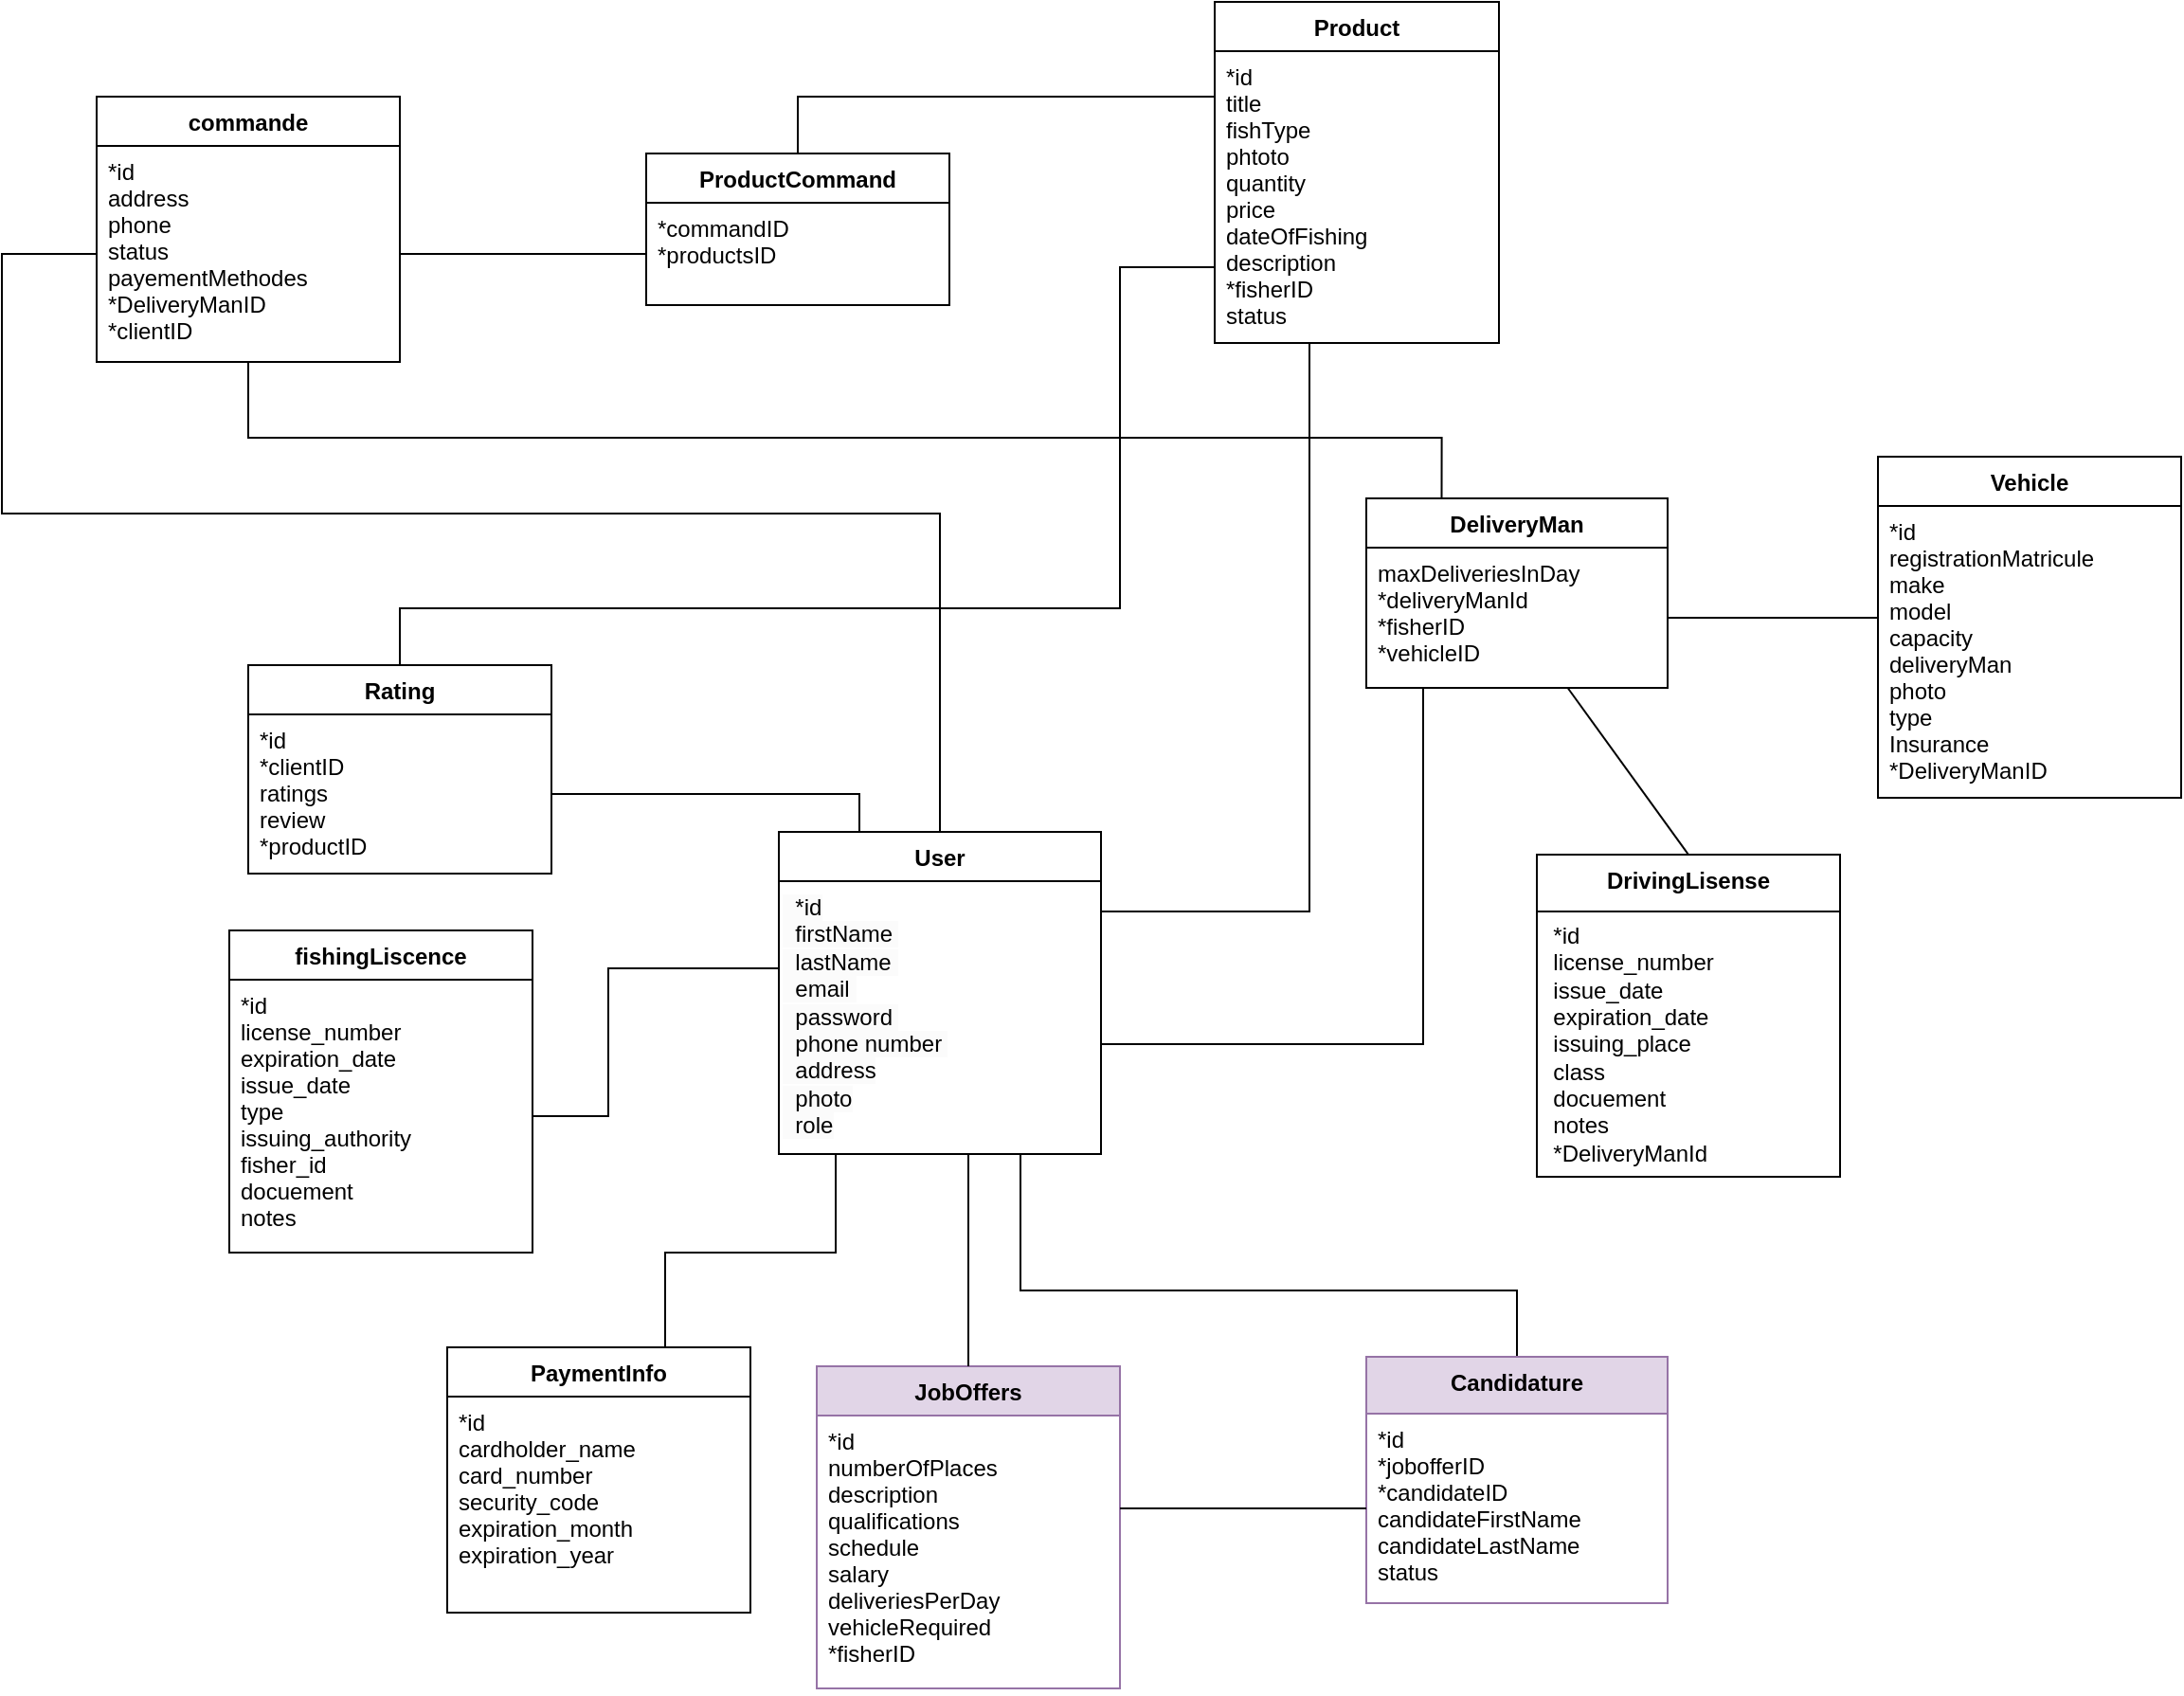<mxfile>
    <diagram name="Page-1" id="epNNROfHkKnDNLngfpTh">
        <mxGraphModel dx="563" dy="2588" grid="1" gridSize="10" guides="1" tooltips="1" connect="1" arrows="1" fold="1" page="1" pageScale="1" pageWidth="850" pageHeight="1100" math="0" shadow="0">
            <root>
                <mxCell id="0"/>
                <mxCell id="1" parent="0"/>
                <mxCell id="-N1TcMKGQXpCPjwiUiGK-138" style="edgeStyle=orthogonalEdgeStyle;rounded=0;orthogonalLoop=1;jettySize=auto;html=1;endArrow=none;endFill=0;" parent="1" source="-N1TcMKGQXpCPjwiUiGK-165" target="-N1TcMKGQXpCPjwiUiGK-45" edge="1">
                    <mxGeometry relative="1" as="geometry">
                        <mxPoint x="780" y="-1471.0" as="sourcePoint"/>
                        <Array as="points">
                            <mxPoint x="880" y="-1530"/>
                        </Array>
                    </mxGeometry>
                </mxCell>
                <mxCell id="-N1TcMKGQXpCPjwiUiGK-20" value=" DeliveryMan" style="swimlane;fontStyle=1;align=center;verticalAlign=top;childLayout=stackLayout;horizontal=1;startSize=26;horizontalStack=0;resizeParent=1;resizeParentMax=0;resizeLast=0;collapsible=1;marginBottom=0;" parent="1" vertex="1">
                    <mxGeometry x="910" y="-1748" width="159" height="100" as="geometry"/>
                </mxCell>
                <mxCell id="-N1TcMKGQXpCPjwiUiGK-21" value="maxDeliveriesInDay&#10;*deliveryManId&#10;*fisherID&#10;*vehicleID" style="text;strokeColor=none;fillColor=none;align=left;verticalAlign=top;spacingLeft=4;spacingRight=4;overflow=hidden;rotatable=0;points=[[0,0.5],[1,0.5]];portConstraint=eastwest;" parent="-N1TcMKGQXpCPjwiUiGK-20" vertex="1">
                    <mxGeometry y="26" width="159" height="74" as="geometry"/>
                </mxCell>
                <mxCell id="-N1TcMKGQXpCPjwiUiGK-40" value="Vehicle" style="swimlane;fontStyle=1;align=center;verticalAlign=top;childLayout=stackLayout;horizontal=1;startSize=26;horizontalStack=0;resizeParent=1;resizeParentMax=0;resizeLast=0;collapsible=1;marginBottom=0;" parent="1" vertex="1">
                    <mxGeometry x="1180" y="-1770" width="160" height="180" as="geometry">
                        <mxRectangle x="500" y="-190" width="70" height="30" as="alternateBounds"/>
                    </mxGeometry>
                </mxCell>
                <mxCell id="-N1TcMKGQXpCPjwiUiGK-41" value="*id&#10;registrationMatricule&#10;make&#10;model&#10;capacity &#10;deliveryMan&#10;photo&#10;type&#10;Insurance&#10;*DeliveryManID" style="text;strokeColor=none;fillColor=none;align=left;verticalAlign=top;spacingLeft=4;spacingRight=4;overflow=hidden;rotatable=0;points=[[0,0.5],[1,0.5]];portConstraint=eastwest;" parent="-N1TcMKGQXpCPjwiUiGK-40" vertex="1">
                    <mxGeometry y="26" width="160" height="154" as="geometry"/>
                </mxCell>
                <mxCell id="-N1TcMKGQXpCPjwiUiGK-44" value="Product" style="swimlane;fontStyle=1;align=center;verticalAlign=top;childLayout=stackLayout;horizontal=1;startSize=26;horizontalStack=0;resizeParent=1;resizeParentMax=0;resizeLast=0;collapsible=1;marginBottom=0;" parent="1" vertex="1">
                    <mxGeometry x="830" y="-2010" width="150" height="180" as="geometry">
                        <mxRectangle x="500" y="-190" width="70" height="30" as="alternateBounds"/>
                    </mxGeometry>
                </mxCell>
                <mxCell id="-N1TcMKGQXpCPjwiUiGK-45" value="*id&#10;title&#10;fishType&#10;phtoto&#10;quantity&#10;price&#10;dateOfFishing&#10;description&#10;*fisherID&#10;status " style="text;strokeColor=none;fillColor=none;align=left;verticalAlign=top;spacingLeft=4;spacingRight=4;overflow=hidden;rotatable=0;points=[[0,0.5],[1,0.5]];portConstraint=eastwest;" parent="-N1TcMKGQXpCPjwiUiGK-44" vertex="1">
                    <mxGeometry y="26" width="150" height="154" as="geometry"/>
                </mxCell>
                <mxCell id="-N1TcMKGQXpCPjwiUiGK-48" value="JobOffers" style="swimlane;fontStyle=1;align=center;verticalAlign=top;childLayout=stackLayout;horizontal=1;startSize=26;horizontalStack=0;resizeParent=1;resizeParentMax=0;resizeLast=0;collapsible=1;marginBottom=0;fillColor=#e1d5e7;strokeColor=#9673a6;" parent="1" vertex="1">
                    <mxGeometry x="620" y="-1290" width="160" height="170" as="geometry">
                        <mxRectangle x="500" y="-190" width="70" height="30" as="alternateBounds"/>
                    </mxGeometry>
                </mxCell>
                <mxCell id="-N1TcMKGQXpCPjwiUiGK-49" value="*id&#10;numberOfPlaces&#10;description&#10;qualifications&#10;schedule&#10;salary&#10;deliveriesPerDay&#10;vehicleRequired&#10;*fisherID" style="text;strokeColor=none;fillColor=none;align=left;verticalAlign=top;spacingLeft=4;spacingRight=4;overflow=hidden;rotatable=0;points=[[0,0.5],[1,0.5]];portConstraint=eastwest;" parent="-N1TcMKGQXpCPjwiUiGK-48" vertex="1">
                    <mxGeometry y="26" width="160" height="144" as="geometry"/>
                </mxCell>
                <mxCell id="-N1TcMKGQXpCPjwiUiGK-74" value="commande" style="swimlane;fontStyle=1;align=center;verticalAlign=top;childLayout=stackLayout;horizontal=1;startSize=26;horizontalStack=0;resizeParent=1;resizeParentMax=0;resizeLast=0;collapsible=1;marginBottom=0;" parent="1" vertex="1">
                    <mxGeometry x="240" y="-1960" width="160" height="140" as="geometry"/>
                </mxCell>
                <mxCell id="-N1TcMKGQXpCPjwiUiGK-75" value="*id&#10;address&#10;phone&#10;status&#10;payementMethodes&#10;*DeliveryManID&#10;*clientID" style="text;strokeColor=none;fillColor=none;align=left;verticalAlign=top;spacingLeft=4;spacingRight=4;overflow=hidden;rotatable=0;points=[[0,0.5],[1,0.5]];portConstraint=eastwest;fontStyle=0" parent="-N1TcMKGQXpCPjwiUiGK-74" vertex="1">
                    <mxGeometry y="26" width="160" height="114" as="geometry"/>
                </mxCell>
                <mxCell id="-N1TcMKGQXpCPjwiUiGK-135" style="edgeStyle=orthogonalEdgeStyle;rounded=0;orthogonalLoop=1;jettySize=auto;html=1;endArrow=none;endFill=0;exitX=0.5;exitY=0;exitDx=0;exitDy=0;" parent="1" source="-N1TcMKGQXpCPjwiUiGK-107" target="-N1TcMKGQXpCPjwiUiGK-45" edge="1">
                    <mxGeometry relative="1" as="geometry">
                        <mxPoint x="620" y="-1652.0" as="targetPoint"/>
                        <Array as="points">
                            <mxPoint x="400" y="-1690"/>
                            <mxPoint x="780" y="-1690"/>
                            <mxPoint x="780" y="-1870"/>
                        </Array>
                    </mxGeometry>
                </mxCell>
                <mxCell id="-N1TcMKGQXpCPjwiUiGK-107" value="Rating" style="swimlane;fontStyle=1;align=center;verticalAlign=top;childLayout=stackLayout;horizontal=1;startSize=26;horizontalStack=0;resizeParent=1;resizeParentMax=0;resizeLast=0;collapsible=1;marginBottom=0;" parent="1" vertex="1">
                    <mxGeometry x="320" y="-1660" width="160" height="110" as="geometry">
                        <mxRectangle x="500" y="-190" width="70" height="30" as="alternateBounds"/>
                    </mxGeometry>
                </mxCell>
                <mxCell id="-N1TcMKGQXpCPjwiUiGK-108" value="*id &#10;*clientID&#10;ratings&#10;review&#10;*productID" style="text;strokeColor=none;fillColor=none;align=left;verticalAlign=top;spacingLeft=4;spacingRight=4;overflow=hidden;rotatable=0;points=[[0,0.5],[1,0.5]];portConstraint=eastwest;" parent="-N1TcMKGQXpCPjwiUiGK-107" vertex="1">
                    <mxGeometry y="26" width="160" height="84" as="geometry"/>
                </mxCell>
                <mxCell id="-N1TcMKGQXpCPjwiUiGK-139" style="edgeStyle=orthogonalEdgeStyle;rounded=0;orthogonalLoop=1;jettySize=auto;html=1;entryX=0.25;entryY=0;entryDx=0;entryDy=0;endArrow=none;endFill=0;" parent="1" source="-N1TcMKGQXpCPjwiUiGK-75" target="-N1TcMKGQXpCPjwiUiGK-20" edge="1">
                    <mxGeometry relative="1" as="geometry">
                        <Array as="points">
                            <mxPoint x="320" y="-1780"/>
                            <mxPoint x="950" y="-1780"/>
                        </Array>
                    </mxGeometry>
                </mxCell>
                <mxCell id="-N1TcMKGQXpCPjwiUiGK-121" value="ProductCommand" style="swimlane;fontStyle=1;align=center;verticalAlign=top;childLayout=stackLayout;horizontal=1;startSize=26;horizontalStack=0;resizeParent=1;resizeParentMax=0;resizeLast=0;collapsible=1;marginBottom=0;" parent="1" vertex="1">
                    <mxGeometry x="530" y="-1930" width="160" height="80" as="geometry"/>
                </mxCell>
                <mxCell id="-N1TcMKGQXpCPjwiUiGK-122" value="*commandID&#10;*productsID&#10;" style="text;strokeColor=none;fillColor=none;align=left;verticalAlign=top;spacingLeft=4;spacingRight=4;overflow=hidden;rotatable=0;points=[[0,0.5],[1,0.5]];portConstraint=eastwest;fontStyle=0" parent="-N1TcMKGQXpCPjwiUiGK-121" vertex="1">
                    <mxGeometry y="26" width="160" height="54" as="geometry"/>
                </mxCell>
                <mxCell id="-N1TcMKGQXpCPjwiUiGK-123" style="edgeStyle=orthogonalEdgeStyle;rounded=0;orthogonalLoop=1;jettySize=auto;html=1;exitX=1;exitY=0.5;exitDx=0;exitDy=0;endArrow=none;endFill=0;" parent="1" source="-N1TcMKGQXpCPjwiUiGK-75" target="-N1TcMKGQXpCPjwiUiGK-122" edge="1">
                    <mxGeometry relative="1" as="geometry"/>
                </mxCell>
                <mxCell id="-N1TcMKGQXpCPjwiUiGK-124" style="edgeStyle=orthogonalEdgeStyle;rounded=0;orthogonalLoop=1;jettySize=auto;html=1;endArrow=none;endFill=0;entryX=0.5;entryY=0;entryDx=0;entryDy=0;" parent="1" source="-N1TcMKGQXpCPjwiUiGK-45" target="-N1TcMKGQXpCPjwiUiGK-121" edge="1">
                    <mxGeometry relative="1" as="geometry">
                        <mxPoint x="830" y="-1901" as="sourcePoint"/>
                        <mxPoint x="690" y="-1836" as="targetPoint"/>
                        <Array as="points">
                            <mxPoint x="610" y="-1960"/>
                        </Array>
                    </mxGeometry>
                </mxCell>
                <mxCell id="-N1TcMKGQXpCPjwiUiGK-127" style="edgeStyle=orthogonalEdgeStyle;rounded=0;orthogonalLoop=1;jettySize=auto;html=1;exitX=1;exitY=0.5;exitDx=0;exitDy=0;endArrow=none;endFill=0;" parent="1" source="-N1TcMKGQXpCPjwiUiGK-21" target="-N1TcMKGQXpCPjwiUiGK-41" edge="1">
                    <mxGeometry relative="1" as="geometry">
                        <mxPoint x="1150" y="-1680.0" as="targetPoint"/>
                        <Array as="points">
                            <mxPoint x="1150" y="-1685"/>
                            <mxPoint x="1150" y="-1685"/>
                        </Array>
                    </mxGeometry>
                </mxCell>
                <mxCell id="-N1TcMKGQXpCPjwiUiGK-141" style="edgeStyle=orthogonalEdgeStyle;rounded=0;orthogonalLoop=1;jettySize=auto;html=1;endArrow=none;endFill=0;exitX=0.5;exitY=0;exitDx=0;exitDy=0;entryX=0;entryY=0.5;entryDx=0;entryDy=0;" parent="1" source="-N1TcMKGQXpCPjwiUiGK-164" target="-N1TcMKGQXpCPjwiUiGK-75" edge="1">
                    <mxGeometry relative="1" as="geometry">
                        <mxPoint x="550" y="-1810" as="targetPoint"/>
                        <mxPoint x="270" y="-1748" as="sourcePoint"/>
                        <Array as="points">
                            <mxPoint x="685" y="-1740"/>
                            <mxPoint x="190" y="-1740"/>
                            <mxPoint x="190" y="-1877"/>
                        </Array>
                    </mxGeometry>
                </mxCell>
                <mxCell id="-N1TcMKGQXpCPjwiUiGK-154" style="edgeStyle=orthogonalEdgeStyle;rounded=0;orthogonalLoop=1;jettySize=auto;html=1;endArrow=none;endFill=0;" parent="1" source="-N1TcMKGQXpCPjwiUiGK-165" target="-N1TcMKGQXpCPjwiUiGK-48" edge="1">
                    <mxGeometry relative="1" as="geometry">
                        <mxPoint x="700" y="-1401.0" as="sourcePoint"/>
                        <Array as="points">
                            <mxPoint x="700" y="-1380"/>
                            <mxPoint x="700" y="-1380"/>
                        </Array>
                    </mxGeometry>
                </mxCell>
                <mxCell id="-N1TcMKGQXpCPjwiUiGK-155" style="edgeStyle=orthogonalEdgeStyle;rounded=0;orthogonalLoop=1;jettySize=auto;html=1;endArrow=none;endFill=0;entryX=0.75;entryY=1;entryDx=0;entryDy=0;" parent="1" source="-N1TcMKGQXpCPjwiUiGK-97" target="-N1TcMKGQXpCPjwiUiGK-165" edge="1">
                    <mxGeometry relative="1" as="geometry">
                        <Array as="points">
                            <mxPoint x="990" y="-1330"/>
                            <mxPoint x="728" y="-1330"/>
                        </Array>
                    </mxGeometry>
                </mxCell>
                <mxCell id="-N1TcMKGQXpCPjwiUiGK-97" value="Candidature" style="swimlane;fontStyle=1;align=center;verticalAlign=top;childLayout=stackLayout;horizontal=1;startSize=30;horizontalStack=0;resizeParent=1;resizeParentMax=0;resizeLast=0;collapsible=1;marginBottom=0;fillColor=#e1d5e7;strokeColor=#9673a6;" parent="1" vertex="1">
                    <mxGeometry x="910" y="-1295" width="159" height="130" as="geometry">
                        <mxRectangle x="500" y="-190" width="70" height="30" as="alternateBounds"/>
                    </mxGeometry>
                </mxCell>
                <mxCell id="-N1TcMKGQXpCPjwiUiGK-98" value="*id&#10;*jobofferID&#10;*candidateID&#10;candidateFirstName&#10;candidateLastName&#10;status" style="text;strokeColor=none;fillColor=none;align=left;verticalAlign=top;spacingLeft=4;spacingRight=4;overflow=hidden;rotatable=0;points=[[0,0.5],[1,0.5]];portConstraint=eastwest;" parent="-N1TcMKGQXpCPjwiUiGK-97" vertex="1">
                    <mxGeometry y="30" width="159" height="100" as="geometry"/>
                </mxCell>
                <mxCell id="-N1TcMKGQXpCPjwiUiGK-156" style="edgeStyle=orthogonalEdgeStyle;rounded=0;orthogonalLoop=1;jettySize=auto;html=1;endArrow=none;endFill=0;" parent="1" source="-N1TcMKGQXpCPjwiUiGK-98" target="-N1TcMKGQXpCPjwiUiGK-49" edge="1">
                    <mxGeometry relative="1" as="geometry">
                        <Array as="points">
                            <mxPoint x="959" y="-1200"/>
                        </Array>
                    </mxGeometry>
                </mxCell>
                <mxCell id="-N1TcMKGQXpCPjwiUiGK-157" style="edgeStyle=orthogonalEdgeStyle;rounded=0;orthogonalLoop=1;jettySize=auto;html=1;endArrow=none;endFill=0;entryX=1;entryY=0.5;entryDx=0;entryDy=0;exitX=0.25;exitY=0;exitDx=0;exitDy=0;" parent="1" source="-N1TcMKGQXpCPjwiUiGK-164" target="-N1TcMKGQXpCPjwiUiGK-108" edge="1">
                    <mxGeometry relative="1" as="geometry">
                        <Array as="points">
                            <mxPoint x="643" y="-1592"/>
                        </Array>
                    </mxGeometry>
                </mxCell>
                <mxCell id="-N1TcMKGQXpCPjwiUiGK-162" value="fishingLiscence" style="swimlane;fontStyle=1;align=center;verticalAlign=top;childLayout=stackLayout;horizontal=1;startSize=26;horizontalStack=0;resizeParent=1;resizeParentMax=0;resizeLast=0;collapsible=1;marginBottom=0;" parent="1" vertex="1">
                    <mxGeometry x="310" y="-1520" width="160" height="170" as="geometry">
                        <mxRectangle x="500" y="-190" width="70" height="30" as="alternateBounds"/>
                    </mxGeometry>
                </mxCell>
                <mxCell id="-N1TcMKGQXpCPjwiUiGK-163" value="*id&#10;license_number&#10;expiration_date&#10;issue_date&#10;type &#10;issuing_authority&#10;fisher_id&#10;docuement&#10;notes" style="text;strokeColor=none;fillColor=none;align=left;verticalAlign=top;spacingLeft=4;spacingRight=4;overflow=hidden;rotatable=0;points=[[0,0.5],[1,0.5]];portConstraint=eastwest;" parent="-N1TcMKGQXpCPjwiUiGK-162" vertex="1">
                    <mxGeometry y="26" width="160" height="144" as="geometry"/>
                </mxCell>
                <mxCell id="-N1TcMKGQXpCPjwiUiGK-164" value="User" style="swimlane;fontStyle=1;align=center;verticalAlign=top;childLayout=stackLayout;horizontal=1;startSize=26;horizontalStack=0;resizeParent=1;resizeParentMax=0;resizeLast=0;collapsible=1;marginBottom=0;" parent="1" vertex="1">
                    <mxGeometry x="600" y="-1572" width="170" height="170" as="geometry"/>
                </mxCell>
                <mxCell id="-N1TcMKGQXpCPjwiUiGK-165" value="&lt;span style=&quot;color: rgb(0, 0, 0); font-family: Helvetica; font-size: 12px; font-style: normal; font-variant-ligatures: normal; font-variant-caps: normal; font-weight: 400; letter-spacing: normal; orphans: 2; text-align: left; text-indent: 0px; text-transform: none; widows: 2; word-spacing: 0px; -webkit-text-stroke-width: 0px; background-color: rgb(251, 251, 251); text-decoration-thickness: initial; text-decoration-style: initial; text-decoration-color: initial; float: none; display: inline !important;&quot;&gt;&amp;nbsp; *id&lt;/span&gt;&lt;br style=&quot;border-color: var(--border-color); padding: 0px; margin: 0px; color: rgb(0, 0, 0); font-family: Helvetica; font-size: 12px; font-style: normal; font-variant-ligatures: normal; font-variant-caps: normal; font-weight: 400; letter-spacing: normal; orphans: 2; text-align: left; text-indent: 0px; text-transform: none; widows: 2; word-spacing: 0px; -webkit-text-stroke-width: 0px; background-color: rgb(251, 251, 251); text-decoration-thickness: initial; text-decoration-style: initial; text-decoration-color: initial;&quot;&gt;&lt;span style=&quot;color: rgb(0, 0, 0); font-family: Helvetica; font-size: 12px; font-style: normal; font-variant-ligatures: normal; font-variant-caps: normal; font-weight: 400; letter-spacing: normal; orphans: 2; text-align: left; text-indent: 0px; text-transform: none; widows: 2; word-spacing: 0px; -webkit-text-stroke-width: 0px; background-color: rgb(251, 251, 251); text-decoration-thickness: initial; text-decoration-style: initial; text-decoration-color: initial; float: none; display: inline !important;&quot;&gt;&amp;nbsp;&amp;nbsp;firstName&amp;nbsp;&lt;/span&gt;&lt;br style=&quot;border-color: var(--border-color); padding: 0px; margin: 0px; color: rgb(0, 0, 0); font-family: Helvetica; font-size: 12px; font-style: normal; font-variant-ligatures: normal; font-variant-caps: normal; font-weight: 400; letter-spacing: normal; orphans: 2; text-align: left; text-indent: 0px; text-transform: none; widows: 2; word-spacing: 0px; -webkit-text-stroke-width: 0px; background-color: rgb(251, 251, 251); text-decoration-thickness: initial; text-decoration-style: initial; text-decoration-color: initial;&quot;&gt;&lt;span style=&quot;color: rgb(0, 0, 0); font-family: Helvetica; font-size: 12px; font-style: normal; font-variant-ligatures: normal; font-variant-caps: normal; font-weight: 400; letter-spacing: normal; orphans: 2; text-align: left; text-indent: 0px; text-transform: none; widows: 2; word-spacing: 0px; -webkit-text-stroke-width: 0px; background-color: rgb(251, 251, 251); text-decoration-thickness: initial; text-decoration-style: initial; text-decoration-color: initial; float: none; display: inline !important;&quot;&gt;&amp;nbsp;&amp;nbsp;lastName&amp;nbsp;&lt;/span&gt;&lt;br style=&quot;border-color: var(--border-color); padding: 0px; margin: 0px; color: rgb(0, 0, 0); font-family: Helvetica; font-size: 12px; font-style: normal; font-variant-ligatures: normal; font-variant-caps: normal; font-weight: 400; letter-spacing: normal; orphans: 2; text-align: left; text-indent: 0px; text-transform: none; widows: 2; word-spacing: 0px; -webkit-text-stroke-width: 0px; background-color: rgb(251, 251, 251); text-decoration-thickness: initial; text-decoration-style: initial; text-decoration-color: initial;&quot;&gt;&lt;span style=&quot;color: rgb(0, 0, 0); font-family: Helvetica; font-size: 12px; font-style: normal; font-variant-ligatures: normal; font-variant-caps: normal; font-weight: 400; letter-spacing: normal; orphans: 2; text-align: left; text-indent: 0px; text-transform: none; widows: 2; word-spacing: 0px; -webkit-text-stroke-width: 0px; background-color: rgb(251, 251, 251); text-decoration-thickness: initial; text-decoration-style: initial; text-decoration-color: initial; float: none; display: inline !important;&quot;&gt;&amp;nbsp;&amp;nbsp;email&amp;nbsp;&lt;/span&gt;&lt;br style=&quot;border-color: var(--border-color); padding: 0px; margin: 0px; color: rgb(0, 0, 0); font-family: Helvetica; font-size: 12px; font-style: normal; font-variant-ligatures: normal; font-variant-caps: normal; font-weight: 400; letter-spacing: normal; orphans: 2; text-align: left; text-indent: 0px; text-transform: none; widows: 2; word-spacing: 0px; -webkit-text-stroke-width: 0px; background-color: rgb(251, 251, 251); text-decoration-thickness: initial; text-decoration-style: initial; text-decoration-color: initial;&quot;&gt;&lt;span style=&quot;color: rgb(0, 0, 0); font-family: Helvetica; font-size: 12px; font-style: normal; font-variant-ligatures: normal; font-variant-caps: normal; font-weight: 400; letter-spacing: normal; orphans: 2; text-align: left; text-indent: 0px; text-transform: none; widows: 2; word-spacing: 0px; -webkit-text-stroke-width: 0px; background-color: rgb(251, 251, 251); text-decoration-thickness: initial; text-decoration-style: initial; text-decoration-color: initial; float: none; display: inline !important;&quot;&gt;&amp;nbsp;&amp;nbsp;password&amp;nbsp;&lt;/span&gt;&lt;br style=&quot;border-color: var(--border-color); padding: 0px; margin: 0px; color: rgb(0, 0, 0); font-family: Helvetica; font-size: 12px; font-style: normal; font-variant-ligatures: normal; font-variant-caps: normal; font-weight: 400; letter-spacing: normal; orphans: 2; text-align: left; text-indent: 0px; text-transform: none; widows: 2; word-spacing: 0px; -webkit-text-stroke-width: 0px; background-color: rgb(251, 251, 251); text-decoration-thickness: initial; text-decoration-style: initial; text-decoration-color: initial;&quot;&gt;&lt;span style=&quot;color: rgb(0, 0, 0); font-family: Helvetica; font-size: 12px; font-style: normal; font-variant-ligatures: normal; font-variant-caps: normal; font-weight: 400; letter-spacing: normal; orphans: 2; text-align: left; text-indent: 0px; text-transform: none; widows: 2; word-spacing: 0px; -webkit-text-stroke-width: 0px; background-color: rgb(251, 251, 251); text-decoration-thickness: initial; text-decoration-style: initial; text-decoration-color: initial; float: none; display: inline !important;&quot;&gt;&amp;nbsp;&amp;nbsp;phone number&amp;nbsp;&lt;/span&gt;&lt;br style=&quot;border-color: var(--border-color); padding: 0px; margin: 0px; color: rgb(0, 0, 0); font-family: Helvetica; font-size: 12px; font-style: normal; font-variant-ligatures: normal; font-variant-caps: normal; font-weight: 400; letter-spacing: normal; orphans: 2; text-align: left; text-indent: 0px; text-transform: none; widows: 2; word-spacing: 0px; -webkit-text-stroke-width: 0px; background-color: rgb(251, 251, 251); text-decoration-thickness: initial; text-decoration-style: initial; text-decoration-color: initial;&quot;&gt;&lt;span style=&quot;color: rgb(0, 0, 0); font-family: Helvetica; font-size: 12px; font-style: normal; font-variant-ligatures: normal; font-variant-caps: normal; font-weight: 400; letter-spacing: normal; orphans: 2; text-align: left; text-indent: 0px; text-transform: none; widows: 2; word-spacing: 0px; -webkit-text-stroke-width: 0px; background-color: rgb(251, 251, 251); text-decoration-thickness: initial; text-decoration-style: initial; text-decoration-color: initial; float: none; display: inline !important;&quot;&gt;&amp;nbsp;&amp;nbsp;address&lt;/span&gt;&lt;br style=&quot;border-color: var(--border-color); padding: 0px; margin: 0px; color: rgb(0, 0, 0); font-family: Helvetica; font-size: 12px; font-style: normal; font-variant-ligatures: normal; font-variant-caps: normal; font-weight: 400; letter-spacing: normal; orphans: 2; text-align: left; text-indent: 0px; text-transform: none; widows: 2; word-spacing: 0px; -webkit-text-stroke-width: 0px; background-color: rgb(251, 251, 251); text-decoration-thickness: initial; text-decoration-style: initial; text-decoration-color: initial;&quot;&gt;&lt;span style=&quot;color: rgb(0, 0, 0); font-family: Helvetica; font-size: 12px; font-style: normal; font-variant-ligatures: normal; font-variant-caps: normal; font-weight: 400; letter-spacing: normal; orphans: 2; text-align: left; text-indent: 0px; text-transform: none; widows: 2; word-spacing: 0px; -webkit-text-stroke-width: 0px; background-color: rgb(251, 251, 251); text-decoration-thickness: initial; text-decoration-style: initial; text-decoration-color: initial; float: none; display: inline !important;&quot;&gt;&amp;nbsp;&amp;nbsp;photo&lt;br&gt;&amp;nbsp; role&lt;br&gt;&lt;/span&gt;" style="text;whiteSpace=wrap;html=1;" parent="-N1TcMKGQXpCPjwiUiGK-164" vertex="1">
                    <mxGeometry y="26" width="170" height="144" as="geometry"/>
                </mxCell>
                <mxCell id="-N1TcMKGQXpCPjwiUiGK-170" style="edgeStyle=orthogonalEdgeStyle;rounded=0;orthogonalLoop=1;jettySize=auto;html=1;endArrow=none;endFill=0;" parent="1" source="-N1TcMKGQXpCPjwiUiGK-167" target="-N1TcMKGQXpCPjwiUiGK-165" edge="1">
                    <mxGeometry relative="1" as="geometry">
                        <Array as="points">
                            <mxPoint x="540" y="-1350"/>
                            <mxPoint x="630" y="-1350"/>
                        </Array>
                    </mxGeometry>
                </mxCell>
                <mxCell id="-N1TcMKGQXpCPjwiUiGK-167" value="PaymentInfo" style="swimlane;fontStyle=1;align=center;verticalAlign=top;childLayout=stackLayout;horizontal=1;startSize=26;horizontalStack=0;resizeParent=1;resizeParentMax=0;resizeLast=0;collapsible=1;marginBottom=0;" parent="1" vertex="1">
                    <mxGeometry x="425" y="-1300" width="160" height="140" as="geometry">
                        <mxRectangle x="500" y="-190" width="70" height="30" as="alternateBounds"/>
                    </mxGeometry>
                </mxCell>
                <mxCell id="-N1TcMKGQXpCPjwiUiGK-168" value="*id&#10;cardholder_name&#10;card_number&#10;security_code&#10;expiration_month&#10;expiration_year " style="text;strokeColor=none;fillColor=none;align=left;verticalAlign=top;spacingLeft=4;spacingRight=4;overflow=hidden;rotatable=0;points=[[0,0.5],[1,0.5]];portConstraint=eastwest;" parent="-N1TcMKGQXpCPjwiUiGK-167" vertex="1">
                    <mxGeometry y="26" width="160" height="114" as="geometry"/>
                </mxCell>
                <mxCell id="-N1TcMKGQXpCPjwiUiGK-169" style="edgeStyle=orthogonalEdgeStyle;rounded=0;orthogonalLoop=1;jettySize=auto;html=1;endArrow=none;endFill=0;" parent="1" source="-N1TcMKGQXpCPjwiUiGK-165" target="-N1TcMKGQXpCPjwiUiGK-21" edge="1">
                    <mxGeometry relative="1" as="geometry">
                        <Array as="points">
                            <mxPoint x="940" y="-1460"/>
                        </Array>
                    </mxGeometry>
                </mxCell>
                <mxCell id="-N1TcMKGQXpCPjwiUiGK-171" style="edgeStyle=orthogonalEdgeStyle;rounded=0;orthogonalLoop=1;jettySize=auto;html=1;exitX=1;exitY=0.5;exitDx=0;exitDy=0;endArrow=none;endFill=0;" parent="1" source="-N1TcMKGQXpCPjwiUiGK-163" target="-N1TcMKGQXpCPjwiUiGK-165" edge="1">
                    <mxGeometry relative="1" as="geometry">
                        <Array as="points">
                            <mxPoint x="510" y="-1422"/>
                            <mxPoint x="510" y="-1500"/>
                        </Array>
                    </mxGeometry>
                </mxCell>
                <mxCell id="9" style="edgeStyle=none;html=1;exitX=0.5;exitY=0;exitDx=0;exitDy=0;endArrow=none;endFill=0;" edge="1" parent="1" source="6" target="-N1TcMKGQXpCPjwiUiGK-21">
                    <mxGeometry relative="1" as="geometry"/>
                </mxCell>
                <mxCell id="6" value=" DrivingLisense" style="swimlane;fontStyle=1;align=center;verticalAlign=top;childLayout=stackLayout;horizontal=1;startSize=30;horizontalStack=0;resizeParent=1;resizeParentMax=0;resizeLast=0;collapsible=1;marginBottom=0;" vertex="1" parent="1">
                    <mxGeometry x="1000" y="-1560" width="160" height="170" as="geometry"/>
                </mxCell>
                <mxCell id="7" value="&amp;nbsp; *id&lt;br style=&quot;border-color: var(--border-color); padding: 0px; margin: 0px;&quot;&gt;&amp;nbsp; license_number&lt;br style=&quot;border-color: var(--border-color); padding: 0px; margin: 0px;&quot;&gt;&amp;nbsp; issue_date&lt;br style=&quot;border-color: var(--border-color);&quot;&gt;&amp;nbsp; expiration_date&lt;br style=&quot;border-color: var(--border-color); padding: 0px; margin: 0px;&quot;&gt;&amp;nbsp; issuing_place&lt;br style=&quot;border-color: var(--border-color); padding: 0px; margin: 0px;&quot;&gt;&amp;nbsp; class&lt;br style=&quot;border-color: var(--border-color); padding: 0px; margin: 0px;&quot;&gt;&amp;nbsp; docuement&lt;br style=&quot;border-color: var(--border-color); padding: 0px; margin: 0px;&quot;&gt;&amp;nbsp; notes&lt;br&gt;&amp;nbsp; *DeliveryManId" style="text;html=1;align=left;verticalAlign=middle;resizable=0;points=[];autosize=1;strokeColor=none;fillColor=none;" vertex="1" parent="6">
                    <mxGeometry y="30" width="160" height="140" as="geometry"/>
                </mxCell>
            </root>
        </mxGraphModel>
    </diagram>
</mxfile>
